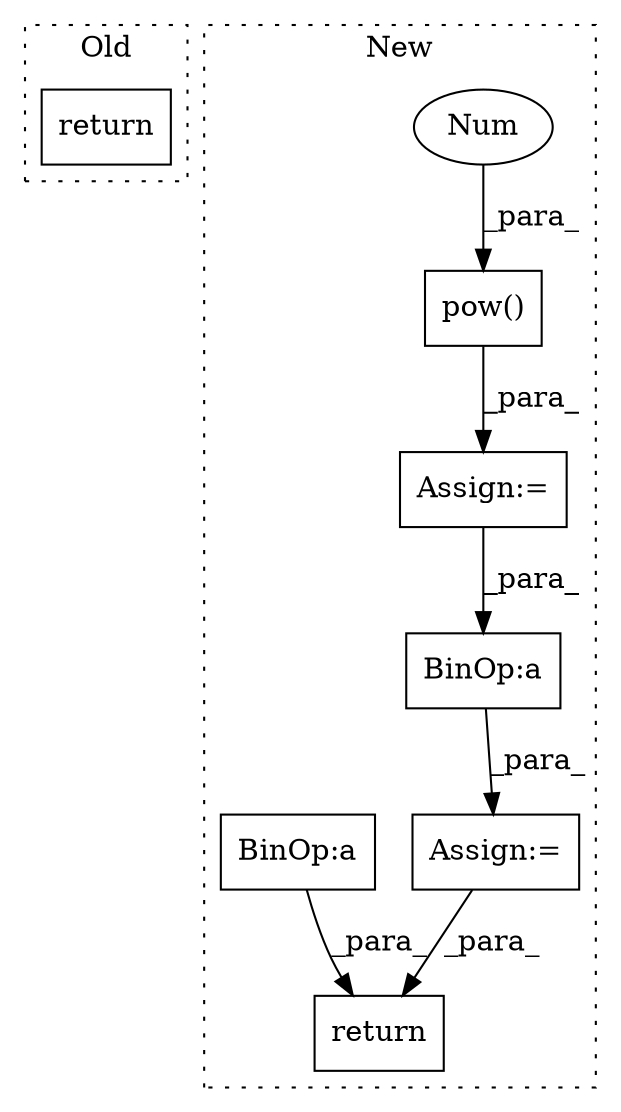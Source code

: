 digraph G {
subgraph cluster0 {
1 [label="return" a="93" s="9621" l="7" shape="box"];
label = "Old";
style="dotted";
}
subgraph cluster1 {
2 [label="pow()" a="75" s="10100,10121" l="20,1" shape="box"];
3 [label="Assign:=" a="68" s="10155" l="3" shape="box"];
4 [label="Assign:=" a="68" s="10021" l="3" shape="box"];
5 [label="return" a="93" s="10458" l="7" shape="box"];
6 [label="Num" a="76" s="10120" l="1" shape="ellipse"];
7 [label="BinOp:a" a="82" s="10266" l="3" shape="box"];
8 [label="BinOp:a" a="82" s="10183" l="3" shape="box"];
label = "New";
style="dotted";
}
2 -> 4 [label="_para_"];
3 -> 5 [label="_para_"];
4 -> 8 [label="_para_"];
6 -> 2 [label="_para_"];
7 -> 5 [label="_para_"];
8 -> 3 [label="_para_"];
}